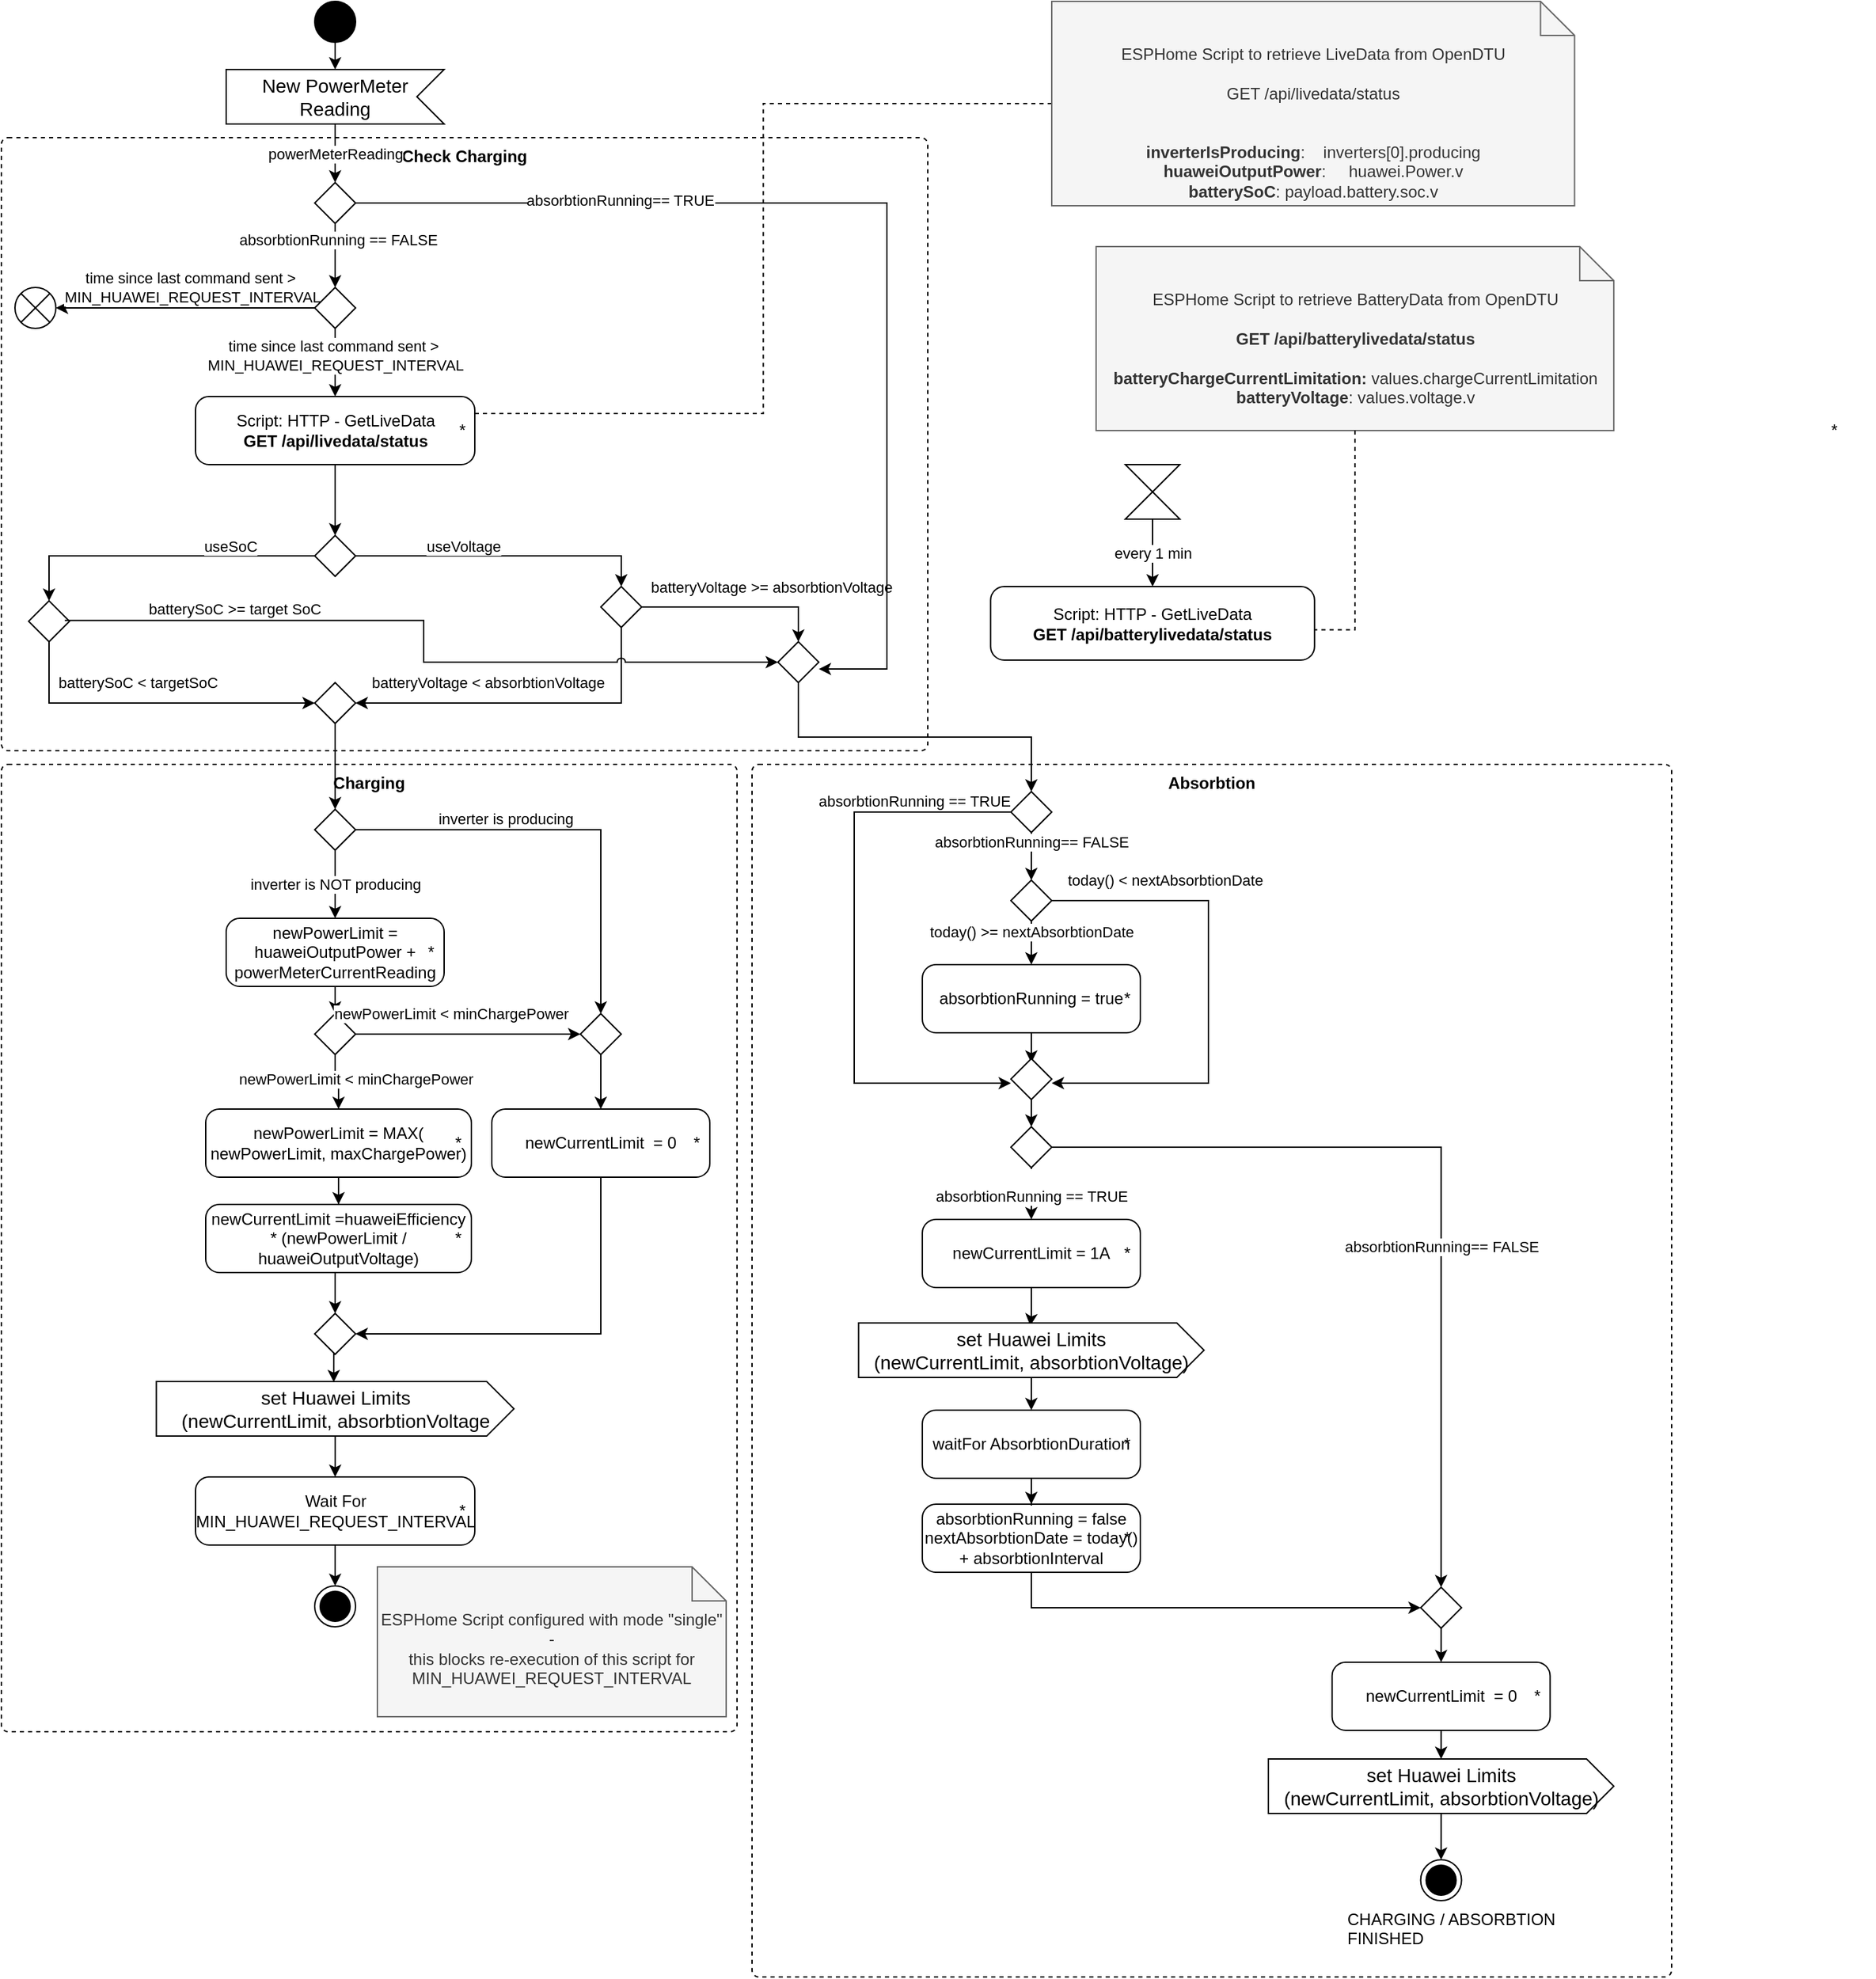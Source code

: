 <mxfile version="21.2.3" type="github">
  <diagram name="Seite-1" id="RnQn5qa8K4LxPab7MKX_">
    <mxGraphModel dx="991" dy="717" grid="1" gridSize="10" guides="1" tooltips="1" connect="1" arrows="1" fold="1" page="1" pageScale="1" pageWidth="827" pageHeight="1169" math="0" shadow="0">
      <root>
        <mxCell id="0" />
        <mxCell id="1" parent="0" />
        <mxCell id="RYd9b7n3B8SkECeL92zZ-108" value="Charging" style="html=1;align=center;verticalAlign=top;rounded=1;absoluteArcSize=1;arcSize=10;dashed=1;whiteSpace=wrap;fontStyle=1" vertex="1" parent="1">
          <mxGeometry x="10" y="580" width="540" height="710" as="geometry" />
        </mxCell>
        <mxCell id="-vslxbHUs3JhE1hCQwjN-31" value="Absorbtion" style="html=1;align=center;verticalAlign=top;rounded=1;absoluteArcSize=1;arcSize=10;dashed=1;whiteSpace=wrap;fontStyle=1" parent="1" vertex="1">
          <mxGeometry x="561.01" y="580" width="674.99" height="890" as="geometry" />
        </mxCell>
        <mxCell id="-vslxbHUs3JhE1hCQwjN-29" value="Check Charging" style="html=1;align=center;verticalAlign=top;rounded=1;absoluteArcSize=1;arcSize=10;dashed=1;whiteSpace=wrap;fontStyle=1" parent="1" vertex="1">
          <mxGeometry x="10" y="120" width="680" height="450" as="geometry" />
        </mxCell>
        <mxCell id="RYd9b7n3B8SkECeL92zZ-37" value="" style="edgeStyle=orthogonalEdgeStyle;rounded=0;orthogonalLoop=1;jettySize=auto;html=1;exitX=0.5;exitY=1;exitDx=0;exitDy=0;" edge="1" parent="1" source="RYd9b7n3B8SkECeL92zZ-31" target="RYd9b7n3B8SkECeL92zZ-34">
          <mxGeometry relative="1" as="geometry" />
        </mxCell>
        <mxCell id="RYd9b7n3B8SkECeL92zZ-39" style="edgeStyle=orthogonalEdgeStyle;rounded=0;orthogonalLoop=1;jettySize=auto;html=1;" edge="1" parent="1" source="-vslxbHUs3JhE1hCQwjN-1" target="RYd9b7n3B8SkECeL92zZ-31">
          <mxGeometry relative="1" as="geometry" />
        </mxCell>
        <mxCell id="-vslxbHUs3JhE1hCQwjN-1" value="&lt;div&gt;set Huawei Limits&lt;/div&gt;&lt;div&gt;(newCurrentLimit, absorbtionVoltage&lt;br&gt;&lt;/div&gt;" style="html=1;shape=mxgraph.infographic.ribbonSimple;notch1=0;notch2=20;align=center;verticalAlign=middle;fontSize=14;fontStyle=0;fillColor=#FFFFFF;whiteSpace=wrap;" parent="1" vertex="1">
          <mxGeometry x="123.75" y="1033" width="262.5" height="40" as="geometry" />
        </mxCell>
        <mxCell id="-vslxbHUs3JhE1hCQwjN-2" value="New PowerMeter Reading" style="html=1;shape=mxgraph.infographic.ribbonSimple;notch1=20;notch2=0;align=center;verticalAlign=middle;fontSize=14;fontStyle=0;flipH=1;fillColor=#FFFFFF;whiteSpace=wrap;" parent="1" vertex="1">
          <mxGeometry x="175" y="70" width="160" height="40" as="geometry" />
        </mxCell>
        <mxCell id="-vslxbHUs3JhE1hCQwjN-4" style="edgeStyle=orthogonalEdgeStyle;rounded=0;orthogonalLoop=1;jettySize=auto;html=1;exitX=0.5;exitY=1;exitDx=0;exitDy=0;entryX=0;entryY=0;entryDx=80;entryDy=0;entryPerimeter=0;" parent="1" source="-vslxbHUs3JhE1hCQwjN-3" target="-vslxbHUs3JhE1hCQwjN-2" edge="1">
          <mxGeometry relative="1" as="geometry" />
        </mxCell>
        <mxCell id="-vslxbHUs3JhE1hCQwjN-3" value="" style="ellipse;fillColor=strokeColor;html=1;" parent="1" vertex="1">
          <mxGeometry x="240" y="20" width="30" height="30" as="geometry" />
        </mxCell>
        <mxCell id="-vslxbHUs3JhE1hCQwjN-14" value="useSoC" style="edgeStyle=orthogonalEdgeStyle;rounded=0;orthogonalLoop=1;jettySize=auto;html=1;exitX=0;exitY=0.5;exitDx=0;exitDy=0;entryX=0.5;entryY=0;entryDx=0;entryDy=0;" parent="1" source="-vslxbHUs3JhE1hCQwjN-5" target="-vslxbHUs3JhE1hCQwjN-21" edge="1">
          <mxGeometry x="-0.458" y="-7" relative="1" as="geometry">
            <mxPoint x="330" y="452" as="targetPoint" />
            <mxPoint as="offset" />
          </mxGeometry>
        </mxCell>
        <mxCell id="-vslxbHUs3JhE1hCQwjN-5" value="" style="rhombus;" parent="1" vertex="1">
          <mxGeometry x="240" y="412" width="30" height="30" as="geometry" />
        </mxCell>
        <mxCell id="RYd9b7n3B8SkECeL92zZ-20" style="edgeStyle=orthogonalEdgeStyle;rounded=0;orthogonalLoop=1;jettySize=auto;html=1;exitX=0.5;exitY=1;exitDx=0;exitDy=0;entryX=0.5;entryY=0;entryDx=0;entryDy=0;" edge="1" parent="1" source="-vslxbHUs3JhE1hCQwjN-9" target="RYd9b7n3B8SkECeL92zZ-16">
          <mxGeometry relative="1" as="geometry" />
        </mxCell>
        <mxCell id="-vslxbHUs3JhE1hCQwjN-9" value="newPowerLimit = huaweiOutputPower + powerMeterCurrentReading" style="html=1;dashed=0;rounded=1;absoluteArcSize=1;arcSize=20;verticalAlign=middle;align=center;whiteSpace=wrap;" parent="1" vertex="1">
          <mxGeometry x="175" y="693" width="160" height="50" as="geometry" />
        </mxCell>
        <mxCell id="-vslxbHUs3JhE1hCQwjN-10" value="*" style="text;resizeWidth=0;resizeHeight=0;points=[];part=1;verticalAlign=middle;align=center;html=1;" parent="-vslxbHUs3JhE1hCQwjN-9" vertex="1">
          <mxGeometry x="1" y="0.5" width="20" height="20" relative="1" as="geometry">
            <mxPoint x="-20" y="-10" as="offset" />
          </mxGeometry>
        </mxCell>
        <mxCell id="-vslxbHUs3JhE1hCQwjN-15" value="batteryVoltage &amp;lt; absorbtionVoltage" style="edgeStyle=orthogonalEdgeStyle;rounded=0;orthogonalLoop=1;jettySize=auto;html=1;exitX=0.5;exitY=1;exitDx=0;exitDy=0;entryX=1;entryY=0.5;entryDx=0;entryDy=0;" parent="1" source="-vslxbHUs3JhE1hCQwjN-13" target="-vslxbHUs3JhE1hCQwjN-24" edge="1">
          <mxGeometry x="0.225" y="-15" relative="1" as="geometry">
            <mxPoint x="160" y="670" as="targetPoint" />
            <mxPoint as="offset" />
          </mxGeometry>
        </mxCell>
        <mxCell id="-vslxbHUs3JhE1hCQwjN-19" style="edgeStyle=orthogonalEdgeStyle;rounded=0;orthogonalLoop=1;jettySize=auto;html=1;exitX=1;exitY=0.5;exitDx=0;exitDy=0;entryX=0.5;entryY=0;entryDx=0;entryDy=0;" parent="1" source="-vslxbHUs3JhE1hCQwjN-13" target="RYd9b7n3B8SkECeL92zZ-50" edge="1">
          <mxGeometry relative="1" as="geometry">
            <mxPoint x="10" y="592" as="targetPoint" />
          </mxGeometry>
        </mxCell>
        <mxCell id="-vslxbHUs3JhE1hCQwjN-20" value="batteryVoltage &amp;gt;= absorbtionVoltage" style="edgeLabel;html=1;align=center;verticalAlign=middle;resizable=0;points=[];" parent="-vslxbHUs3JhE1hCQwjN-19" vertex="1" connectable="0">
          <mxGeometry x="-0.316" y="-2" relative="1" as="geometry">
            <mxPoint x="47" y="-17" as="offset" />
          </mxGeometry>
        </mxCell>
        <mxCell id="-vslxbHUs3JhE1hCQwjN-13" value="" style="rhombus;" parent="1" vertex="1">
          <mxGeometry x="450" y="449.5" width="30" height="30" as="geometry" />
        </mxCell>
        <mxCell id="-vslxbHUs3JhE1hCQwjN-18" value="useVoltage" style="edgeStyle=orthogonalEdgeStyle;rounded=0;orthogonalLoop=1;jettySize=auto;html=1;exitX=1;exitY=0.5;exitDx=0;exitDy=0;entryX=0.5;entryY=0;entryDx=0;entryDy=0;" parent="1" source="-vslxbHUs3JhE1hCQwjN-5" target="-vslxbHUs3JhE1hCQwjN-13" edge="1">
          <mxGeometry x="-0.273" y="7" relative="1" as="geometry">
            <mxPoint x="40" y="472" as="targetPoint" />
            <mxPoint x="165" y="437" as="sourcePoint" />
            <mxPoint as="offset" />
          </mxGeometry>
        </mxCell>
        <mxCell id="-vslxbHUs3JhE1hCQwjN-21" value="" style="rhombus;" parent="1" vertex="1">
          <mxGeometry x="30" y="460" width="30" height="30" as="geometry" />
        </mxCell>
        <mxCell id="-vslxbHUs3JhE1hCQwjN-22" value="batterySoC &amp;lt; targetSoC" style="edgeStyle=orthogonalEdgeStyle;rounded=0;orthogonalLoop=1;jettySize=auto;html=1;exitX=0.5;exitY=1;exitDx=0;exitDy=0;entryX=0;entryY=0.5;entryDx=0;entryDy=0;" parent="1" source="-vslxbHUs3JhE1hCQwjN-21" target="-vslxbHUs3JhE1hCQwjN-24" edge="1">
          <mxGeometry x="-0.084" y="15" relative="1" as="geometry">
            <mxPoint x="254.66" y="787" as="targetPoint" />
            <mxPoint x="254.66" y="677" as="sourcePoint" />
            <mxPoint as="offset" />
          </mxGeometry>
        </mxCell>
        <mxCell id="RYd9b7n3B8SkECeL92zZ-8" style="edgeStyle=orthogonalEdgeStyle;rounded=0;orthogonalLoop=1;jettySize=auto;html=1;exitX=0.5;exitY=1;exitDx=0;exitDy=0;" edge="1" parent="1" source="-vslxbHUs3JhE1hCQwjN-24" target="RYd9b7n3B8SkECeL92zZ-2">
          <mxGeometry relative="1" as="geometry" />
        </mxCell>
        <mxCell id="-vslxbHUs3JhE1hCQwjN-24" value="" style="rhombus;" parent="1" vertex="1">
          <mxGeometry x="240" y="520" width="30" height="30" as="geometry" />
        </mxCell>
        <mxCell id="-vslxbHUs3JhE1hCQwjN-26" style="edgeStyle=orthogonalEdgeStyle;rounded=0;orthogonalLoop=1;jettySize=auto;html=1;exitX=0.886;exitY=0.481;exitDx=0;exitDy=0;exitPerimeter=0;entryX=0;entryY=0.5;entryDx=0;entryDy=0;jumpStyle=arc;" parent="1" source="-vslxbHUs3JhE1hCQwjN-21" target="RYd9b7n3B8SkECeL92zZ-50" edge="1">
          <mxGeometry relative="1" as="geometry">
            <mxPoint x="580" y="480" as="targetPoint" />
            <mxPoint x="150" y="567" as="sourcePoint" />
          </mxGeometry>
        </mxCell>
        <mxCell id="-vslxbHUs3JhE1hCQwjN-27" value="batterySoC &amp;gt;= target SoC" style="edgeLabel;html=1;align=center;verticalAlign=middle;resizable=0;points=[];" parent="-vslxbHUs3JhE1hCQwjN-26" vertex="1" connectable="0">
          <mxGeometry x="-0.316" y="-2" relative="1" as="geometry">
            <mxPoint x="-65" y="-11" as="offset" />
          </mxGeometry>
        </mxCell>
        <mxCell id="RYd9b7n3B8SkECeL92zZ-5" value="inverter is producing" style="edgeStyle=orthogonalEdgeStyle;rounded=0;orthogonalLoop=1;jettySize=auto;html=1;exitX=1;exitY=0.5;exitDx=0;exitDy=0;entryX=0.5;entryY=0;entryDx=0;entryDy=0;" edge="1" parent="1" source="RYd9b7n3B8SkECeL92zZ-2" target="RYd9b7n3B8SkECeL92zZ-112">
          <mxGeometry x="-0.302" y="8" relative="1" as="geometry">
            <mxPoint x="190" y="653" as="targetPoint" />
            <mxPoint as="offset" />
          </mxGeometry>
        </mxCell>
        <mxCell id="RYd9b7n3B8SkECeL92zZ-2" value="" style="rhombus;" vertex="1" parent="1">
          <mxGeometry x="240" y="613" width="30" height="30" as="geometry" />
        </mxCell>
        <mxCell id="RYd9b7n3B8SkECeL92zZ-9" value="inverter is NOT producing" style="edgeStyle=orthogonalEdgeStyle;rounded=0;orthogonalLoop=1;jettySize=auto;html=1;exitX=0.5;exitY=1;exitDx=0;exitDy=0;" edge="1" parent="1" source="RYd9b7n3B8SkECeL92zZ-2">
          <mxGeometry x="-0.009" relative="1" as="geometry">
            <mxPoint x="255" y="693" as="targetPoint" />
            <mxPoint x="250" y="638" as="sourcePoint" />
            <mxPoint as="offset" />
          </mxGeometry>
        </mxCell>
        <mxCell id="RYd9b7n3B8SkECeL92zZ-11" value="time since last command sent &amp;gt;&amp;nbsp; &lt;br&gt;MIN_HUAWEI_REQUEST_INTERVAL" style="edgeStyle=orthogonalEdgeStyle;rounded=0;orthogonalLoop=1;jettySize=auto;html=1;exitX=0.5;exitY=1;exitDx=0;exitDy=0;entryX=0.5;entryY=0;entryDx=0;entryDy=0;" edge="1" parent="1" source="RYd9b7n3B8SkECeL92zZ-10" target="RYd9b7n3B8SkECeL92zZ-40">
          <mxGeometry x="-0.2" relative="1" as="geometry">
            <mxPoint x="720" y="500" as="targetPoint" />
            <mxPoint x="780" y="460" as="sourcePoint" />
            <mxPoint as="offset" />
          </mxGeometry>
        </mxCell>
        <mxCell id="RYd9b7n3B8SkECeL92zZ-12" value="time since last command sent &amp;gt;&amp;nbsp; &lt;br&gt;MIN_HUAWEI_REQUEST_INTERVAL" style="edgeStyle=orthogonalEdgeStyle;rounded=0;orthogonalLoop=1;jettySize=auto;html=1;entryX=1;entryY=0.5;entryDx=0;entryDy=0;exitX=0;exitY=0.5;exitDx=0;exitDy=0;" edge="1" parent="1" source="RYd9b7n3B8SkECeL92zZ-10" target="RYd9b7n3B8SkECeL92zZ-14">
          <mxGeometry x="-0.05" y="-15" relative="1" as="geometry">
            <mxPoint x="90" y="240" as="targetPoint" />
            <mxPoint x="160" y="210" as="sourcePoint" />
            <mxPoint as="offset" />
          </mxGeometry>
        </mxCell>
        <mxCell id="RYd9b7n3B8SkECeL92zZ-13" value="powerMeterReading" style="edgeStyle=orthogonalEdgeStyle;rounded=0;orthogonalLoop=1;jettySize=auto;html=1;exitX=0;exitY=0;exitDx=80;exitDy=40;exitPerimeter=0;entryX=0.5;entryY=0;entryDx=0;entryDy=0;" edge="1" parent="1" source="-vslxbHUs3JhE1hCQwjN-2" target="RYd9b7n3B8SkECeL92zZ-72">
          <mxGeometry x="0.01" relative="1" as="geometry">
            <mxPoint x="255" y="200" as="sourcePoint" />
            <mxPoint x="255" y="334" as="targetPoint" />
            <mxPoint as="offset" />
          </mxGeometry>
        </mxCell>
        <mxCell id="RYd9b7n3B8SkECeL92zZ-10" value="" style="rhombus;" vertex="1" parent="1">
          <mxGeometry x="240" y="230" width="30" height="30" as="geometry" />
        </mxCell>
        <mxCell id="RYd9b7n3B8SkECeL92zZ-14" value="" style="shape=sumEllipse;perimeter=ellipsePerimeter;html=1;backgroundOutline=1;" vertex="1" parent="1">
          <mxGeometry x="20" y="230" width="30" height="30" as="geometry" />
        </mxCell>
        <mxCell id="RYd9b7n3B8SkECeL92zZ-16" value="" style="rhombus;" vertex="1" parent="1">
          <mxGeometry x="240" y="763" width="30" height="30" as="geometry" />
        </mxCell>
        <mxCell id="RYd9b7n3B8SkECeL92zZ-17" value="newPowerLimit &amp;lt; minChargePower" style="edgeStyle=orthogonalEdgeStyle;rounded=0;orthogonalLoop=1;jettySize=auto;html=1;exitX=1;exitY=0.5;exitDx=0;exitDy=0;entryX=0;entryY=0.5;entryDx=0;entryDy=0;" edge="1" parent="1" source="RYd9b7n3B8SkECeL92zZ-16" target="RYd9b7n3B8SkECeL92zZ-112">
          <mxGeometry x="-0.158" y="15" relative="1" as="geometry">
            <mxPoint x="530" y="873" as="targetPoint" />
            <mxPoint x="760" y="803" as="sourcePoint" />
            <mxPoint as="offset" />
          </mxGeometry>
        </mxCell>
        <mxCell id="RYd9b7n3B8SkECeL92zZ-29" style="edgeStyle=orthogonalEdgeStyle;rounded=0;orthogonalLoop=1;jettySize=auto;html=1;exitX=0.5;exitY=1;exitDx=0;exitDy=0;entryX=1;entryY=0.5;entryDx=0;entryDy=0;" edge="1" parent="1" source="RYd9b7n3B8SkECeL92zZ-18" target="RYd9b7n3B8SkECeL92zZ-27">
          <mxGeometry relative="1" as="geometry" />
        </mxCell>
        <mxCell id="RYd9b7n3B8SkECeL92zZ-18" value="newCurrentLimit&amp;nbsp; = 0" style="html=1;dashed=0;rounded=1;absoluteArcSize=1;arcSize=20;verticalAlign=middle;align=center;whiteSpace=wrap;" vertex="1" parent="1">
          <mxGeometry x="370" y="833" width="160" height="50" as="geometry" />
        </mxCell>
        <mxCell id="RYd9b7n3B8SkECeL92zZ-19" value="*" style="text;resizeWidth=0;resizeHeight=0;points=[];part=1;verticalAlign=middle;align=center;html=1;" vertex="1" parent="RYd9b7n3B8SkECeL92zZ-18">
          <mxGeometry x="1" y="0.5" width="20" height="20" relative="1" as="geometry">
            <mxPoint x="-20" y="-10" as="offset" />
          </mxGeometry>
        </mxCell>
        <mxCell id="RYd9b7n3B8SkECeL92zZ-59" style="edgeStyle=orthogonalEdgeStyle;rounded=0;orthogonalLoop=1;jettySize=auto;html=1;entryX=0.5;entryY=0;entryDx=0;entryDy=0;" edge="1" parent="1" source="RYd9b7n3B8SkECeL92zZ-21" target="RYd9b7n3B8SkECeL92zZ-25">
          <mxGeometry relative="1" as="geometry" />
        </mxCell>
        <mxCell id="RYd9b7n3B8SkECeL92zZ-21" value="newPowerLimit = MAX( newPowerLimit, maxChargePower)" style="html=1;dashed=0;rounded=1;absoluteArcSize=1;arcSize=20;verticalAlign=middle;align=center;whiteSpace=wrap;" vertex="1" parent="1">
          <mxGeometry x="160" y="833" width="195" height="50" as="geometry" />
        </mxCell>
        <mxCell id="RYd9b7n3B8SkECeL92zZ-22" value="*" style="text;resizeWidth=0;resizeHeight=0;points=[];part=1;verticalAlign=middle;align=center;html=1;" vertex="1" parent="RYd9b7n3B8SkECeL92zZ-21">
          <mxGeometry x="1" y="0.5" width="20" height="20" relative="1" as="geometry">
            <mxPoint x="-20" y="-10" as="offset" />
          </mxGeometry>
        </mxCell>
        <mxCell id="RYd9b7n3B8SkECeL92zZ-24" value="newPowerLimit &amp;lt; minChargePower" style="edgeStyle=orthogonalEdgeStyle;rounded=0;orthogonalLoop=1;jettySize=auto;html=1;exitX=0.5;exitY=1;exitDx=0;exitDy=0;" edge="1" parent="1" source="RYd9b7n3B8SkECeL92zZ-16" target="RYd9b7n3B8SkECeL92zZ-21">
          <mxGeometry x="-0.158" y="15" relative="1" as="geometry">
            <mxPoint x="530" y="823" as="targetPoint" />
            <mxPoint x="280" y="788" as="sourcePoint" />
            <mxPoint as="offset" />
          </mxGeometry>
        </mxCell>
        <mxCell id="RYd9b7n3B8SkECeL92zZ-28" style="edgeStyle=orthogonalEdgeStyle;rounded=0;orthogonalLoop=1;jettySize=auto;html=1;exitX=0.5;exitY=1;exitDx=0;exitDy=0;entryX=0.5;entryY=0;entryDx=0;entryDy=0;" edge="1" parent="1" source="RYd9b7n3B8SkECeL92zZ-25" target="RYd9b7n3B8SkECeL92zZ-27">
          <mxGeometry relative="1" as="geometry" />
        </mxCell>
        <mxCell id="RYd9b7n3B8SkECeL92zZ-25" value="newCurrentLimit =huaweiEfficiency * (newPowerLimit / huaweiOutputVoltage)" style="html=1;dashed=0;rounded=1;absoluteArcSize=1;arcSize=20;verticalAlign=middle;align=center;whiteSpace=wrap;" vertex="1" parent="1">
          <mxGeometry x="160" y="903" width="195" height="50" as="geometry" />
        </mxCell>
        <mxCell id="RYd9b7n3B8SkECeL92zZ-26" value="*" style="text;resizeWidth=0;resizeHeight=0;points=[];part=1;verticalAlign=middle;align=center;html=1;" vertex="1" parent="RYd9b7n3B8SkECeL92zZ-25">
          <mxGeometry x="1" y="0.5" width="20" height="20" relative="1" as="geometry">
            <mxPoint x="-20" y="-10" as="offset" />
          </mxGeometry>
        </mxCell>
        <mxCell id="RYd9b7n3B8SkECeL92zZ-30" style="edgeStyle=orthogonalEdgeStyle;rounded=0;orthogonalLoop=1;jettySize=auto;html=1;exitX=0.5;exitY=1;exitDx=0;exitDy=0;entryX=0.496;entryY=0.011;entryDx=0;entryDy=0;entryPerimeter=0;" edge="1" parent="1" source="RYd9b7n3B8SkECeL92zZ-27" target="-vslxbHUs3JhE1hCQwjN-1">
          <mxGeometry relative="1" as="geometry" />
        </mxCell>
        <mxCell id="RYd9b7n3B8SkECeL92zZ-27" value="" style="rhombus;" vertex="1" parent="1">
          <mxGeometry x="240" y="983" width="30" height="30" as="geometry" />
        </mxCell>
        <mxCell id="RYd9b7n3B8SkECeL92zZ-31" value="Wait For MIN_HUAWEI_REQUEST_INTERVAL " style="html=1;dashed=0;rounded=1;absoluteArcSize=1;arcSize=20;verticalAlign=middle;align=center;whiteSpace=wrap;" vertex="1" parent="1">
          <mxGeometry x="152.5" y="1103" width="205" height="50" as="geometry" />
        </mxCell>
        <mxCell id="RYd9b7n3B8SkECeL92zZ-32" value="*" style="text;resizeWidth=0;resizeHeight=0;points=[];part=1;verticalAlign=middle;align=center;html=1;" vertex="1" parent="RYd9b7n3B8SkECeL92zZ-31">
          <mxGeometry x="1" y="0.5" width="20" height="20" relative="1" as="geometry">
            <mxPoint x="-20" y="-10" as="offset" />
          </mxGeometry>
        </mxCell>
        <mxCell id="RYd9b7n3B8SkECeL92zZ-34" value="" style="ellipse;html=1;shape=endState;fillColor=strokeColor;" vertex="1" parent="1">
          <mxGeometry x="240" y="1183" width="30" height="30" as="geometry" />
        </mxCell>
        <mxCell id="RYd9b7n3B8SkECeL92zZ-35" value="ESPHome Script configured with mode &quot;single&quot; - &lt;br&gt;this blocks re-execution of this script for MIN_HUAWEI_REQUEST_INTERVAL" style="shape=note2;boundedLbl=1;whiteSpace=wrap;html=1;size=25;verticalAlign=top;align=center;fillColor=#f5f5f5;fontColor=#333333;strokeColor=#666666;" vertex="1" parent="1">
          <mxGeometry x="286" y="1169" width="256" height="110" as="geometry" />
        </mxCell>
        <mxCell id="RYd9b7n3B8SkECeL92zZ-43" style="edgeStyle=orthogonalEdgeStyle;rounded=0;orthogonalLoop=1;jettySize=auto;html=1;exitX=0.5;exitY=1;exitDx=0;exitDy=0;entryX=0.5;entryY=0;entryDx=0;entryDy=0;" edge="1" parent="1" source="RYd9b7n3B8SkECeL92zZ-40" target="-vslxbHUs3JhE1hCQwjN-5">
          <mxGeometry relative="1" as="geometry" />
        </mxCell>
        <mxCell id="RYd9b7n3B8SkECeL92zZ-40" value="Script: HTTP - GetLiveData&lt;br&gt;&lt;b&gt;GET /api/livedata/status&lt;/b&gt;" style="html=1;dashed=0;rounded=1;absoluteArcSize=1;arcSize=20;verticalAlign=middle;align=center;whiteSpace=wrap;" vertex="1" parent="1">
          <mxGeometry x="152.5" y="310" width="205" height="50" as="geometry" />
        </mxCell>
        <mxCell id="RYd9b7n3B8SkECeL92zZ-41" value="*" style="text;resizeWidth=0;resizeHeight=0;points=[];part=1;verticalAlign=middle;align=center;html=1;" vertex="1" parent="RYd9b7n3B8SkECeL92zZ-40">
          <mxGeometry x="1" y="0.5" width="20" height="20" relative="1" as="geometry">
            <mxPoint x="-20" y="-10" as="offset" />
          </mxGeometry>
        </mxCell>
        <mxCell id="RYd9b7n3B8SkECeL92zZ-44" style="edgeStyle=orthogonalEdgeStyle;rounded=0;orthogonalLoop=1;jettySize=auto;html=1;dashed=1;endArrow=none;endFill=0;entryX=1;entryY=0.25;entryDx=0;entryDy=0;" edge="1" parent="1" source="RYd9b7n3B8SkECeL92zZ-42" target="RYd9b7n3B8SkECeL92zZ-40">
          <mxGeometry relative="1" as="geometry">
            <mxPoint x="430" y="320" as="targetPoint" />
          </mxGeometry>
        </mxCell>
        <mxCell id="RYd9b7n3B8SkECeL92zZ-45" value="&lt;div&gt;Script: HTTP - GetLiveData&lt;/div&gt;&lt;div&gt;&lt;b&gt;&lt;span class=&quot;red-ui-debug-msg-payload&quot;&gt;GET /api/batterylivedata/status&lt;/span&gt;&lt;/b&gt;&lt;/div&gt;" style="html=1;dashed=0;rounded=1;absoluteArcSize=1;arcSize=20;verticalAlign=middle;align=center;whiteSpace=wrap;container=0;" vertex="1" parent="1">
          <mxGeometry x="736.13" y="449.5" width="237.75" height="54" as="geometry" />
        </mxCell>
        <mxCell id="RYd9b7n3B8SkECeL92zZ-47" value="&lt;div&gt;&lt;div&gt;ESPHome Script to retrieve BatteryData from OpenDTU&lt;/div&gt;&lt;div&gt;&lt;br&gt;&lt;/div&gt;&lt;b&gt;GET /api/batterylivedata/status&lt;br&gt;&lt;/b&gt;&lt;/div&gt;&lt;div&gt;&lt;b&gt;&lt;br&gt;&lt;/b&gt;&lt;/div&gt;&lt;div&gt;&lt;b&gt;batteryChargeCurrentLimitation:&lt;/b&gt; values.chargeCurrentLimitation&lt;/div&gt;&lt;div&gt;&lt;b&gt;batteryVoltage&lt;/b&gt;: values.voltage.v&lt;br&gt;&lt;/div&gt;&lt;div&gt;&lt;br&gt;&lt;/div&gt;&lt;div&gt;&lt;br&gt;&lt;/div&gt;" style="shape=note2;boundedLbl=1;whiteSpace=wrap;html=1;size=25;verticalAlign=top;align=center;fillColor=#f5f5f5;fontColor=#333333;strokeColor=#666666;" vertex="1" parent="1">
          <mxGeometry x="813.57" y="200" width="380" height="135" as="geometry" />
        </mxCell>
        <mxCell id="RYd9b7n3B8SkECeL92zZ-55" style="edgeStyle=orthogonalEdgeStyle;rounded=0;orthogonalLoop=1;jettySize=auto;html=1;exitX=0.5;exitY=1;exitDx=0;exitDy=0;entryX=0.5;entryY=0;entryDx=0;entryDy=0;" edge="1" parent="1" source="RYd9b7n3B8SkECeL92zZ-50" target="RYd9b7n3B8SkECeL92zZ-77">
          <mxGeometry relative="1" as="geometry">
            <mxPoint x="670" y="560" as="targetPoint" />
          </mxGeometry>
        </mxCell>
        <mxCell id="RYd9b7n3B8SkECeL92zZ-50" value="" style="rhombus;" vertex="1" parent="1">
          <mxGeometry x="580" y="490" width="30" height="30" as="geometry" />
        </mxCell>
        <mxCell id="RYd9b7n3B8SkECeL92zZ-54" value="today() &amp;gt;= nextAbsorbtionDate " style="edgeStyle=orthogonalEdgeStyle;rounded=0;orthogonalLoop=1;jettySize=auto;html=1;entryX=0.5;entryY=0;entryDx=0;entryDy=0;exitX=0.5;exitY=1;exitDx=0;exitDy=0;" edge="1" parent="1" source="RYd9b7n3B8SkECeL92zZ-51" target="RYd9b7n3B8SkECeL92zZ-69">
          <mxGeometry x="-0.524" relative="1" as="geometry">
            <mxPoint as="offset" />
          </mxGeometry>
        </mxCell>
        <mxCell id="RYd9b7n3B8SkECeL92zZ-51" value="" style="rhombus;" vertex="1" parent="1">
          <mxGeometry x="751" y="665" width="30" height="30" as="geometry" />
        </mxCell>
        <mxCell id="RYd9b7n3B8SkECeL92zZ-98" style="edgeStyle=orthogonalEdgeStyle;rounded=0;orthogonalLoop=1;jettySize=auto;html=1;entryX=0.497;entryY=0.054;entryDx=0;entryDy=0;entryPerimeter=0;" edge="1" parent="1" source="RYd9b7n3B8SkECeL92zZ-52" target="RYd9b7n3B8SkECeL92zZ-91">
          <mxGeometry relative="1" as="geometry" />
        </mxCell>
        <mxCell id="RYd9b7n3B8SkECeL92zZ-52" value="newCurrentLimit = 1A" style="html=1;dashed=0;rounded=1;absoluteArcSize=1;arcSize=20;verticalAlign=middle;align=center;whiteSpace=wrap;" vertex="1" parent="1">
          <mxGeometry x="686" y="914" width="160" height="50" as="geometry" />
        </mxCell>
        <mxCell id="RYd9b7n3B8SkECeL92zZ-53" value="*" style="text;resizeWidth=0;resizeHeight=0;points=[];part=1;verticalAlign=middle;align=center;html=1;" vertex="1" parent="RYd9b7n3B8SkECeL92zZ-52">
          <mxGeometry x="1" y="0.5" width="20" height="20" relative="1" as="geometry">
            <mxPoint x="-20" y="-10" as="offset" />
          </mxGeometry>
        </mxCell>
        <mxCell id="RYd9b7n3B8SkECeL92zZ-67" style="edgeStyle=orthogonalEdgeStyle;rounded=0;orthogonalLoop=1;jettySize=auto;html=1;entryX=0.5;entryY=0;entryDx=0;entryDy=0;" edge="1" parent="1" source="RYd9b7n3B8SkECeL92zZ-60" target="RYd9b7n3B8SkECeL92zZ-64">
          <mxGeometry relative="1" as="geometry" />
        </mxCell>
        <mxCell id="RYd9b7n3B8SkECeL92zZ-60" value="&lt;div&gt;set Huawei Limits&lt;/div&gt;&lt;div&gt;(newCurrentLimit, absorbtionVoltage)&lt;/div&gt;" style="html=1;shape=mxgraph.infographic.ribbonSimple;notch1=0;notch2=20;align=center;verticalAlign=middle;fontSize=14;fontStyle=0;fillColor=#FFFFFF;whiteSpace=wrap;" vertex="1" parent="1">
          <mxGeometry x="940.0" y="1310" width="253.57" height="40" as="geometry" />
        </mxCell>
        <mxCell id="RYd9b7n3B8SkECeL92zZ-66" style="edgeStyle=orthogonalEdgeStyle;rounded=0;orthogonalLoop=1;jettySize=auto;html=1;exitX=0.5;exitY=1;exitDx=0;exitDy=0;" edge="1" parent="1" source="RYd9b7n3B8SkECeL92zZ-61" target="RYd9b7n3B8SkECeL92zZ-60">
          <mxGeometry relative="1" as="geometry" />
        </mxCell>
        <mxCell id="RYd9b7n3B8SkECeL92zZ-61" value="newCurrentLimit&amp;nbsp; = 0" style="html=1;dashed=0;rounded=1;absoluteArcSize=1;arcSize=20;verticalAlign=middle;align=center;whiteSpace=wrap;" vertex="1" parent="1">
          <mxGeometry x="986.78" y="1239" width="160" height="50" as="geometry" />
        </mxCell>
        <mxCell id="RYd9b7n3B8SkECeL92zZ-62" value="*" style="text;resizeWidth=0;resizeHeight=0;points=[];part=1;verticalAlign=middle;align=center;html=1;" vertex="1" parent="RYd9b7n3B8SkECeL92zZ-61">
          <mxGeometry x="1" y="0.5" width="20" height="20" relative="1" as="geometry">
            <mxPoint x="-20" y="-10" as="offset" />
          </mxGeometry>
        </mxCell>
        <mxCell id="RYd9b7n3B8SkECeL92zZ-63" value="today() &amp;lt; nextAbsorbtionDate" style="edgeStyle=orthogonalEdgeStyle;rounded=0;orthogonalLoop=1;jettySize=auto;html=1;exitX=1;exitY=0.5;exitDx=0;exitDy=0;entryX=1;entryY=0.5;entryDx=0;entryDy=0;" edge="1" parent="1" source="RYd9b7n3B8SkECeL92zZ-51">
          <mxGeometry x="-0.545" y="15" relative="1" as="geometry">
            <mxPoint x="761" y="720" as="sourcePoint" />
            <mxPoint x="781" y="814" as="targetPoint" />
            <mxPoint as="offset" />
            <Array as="points">
              <mxPoint x="896" y="680" />
              <mxPoint x="896" y="814" />
            </Array>
          </mxGeometry>
        </mxCell>
        <mxCell id="RYd9b7n3B8SkECeL92zZ-64" value="" style="ellipse;html=1;shape=endState;fillColor=strokeColor;" vertex="1" parent="1">
          <mxGeometry x="1051.78" y="1384" width="30" height="30" as="geometry" />
        </mxCell>
        <mxCell id="RYd9b7n3B8SkECeL92zZ-71" style="edgeStyle=orthogonalEdgeStyle;rounded=0;orthogonalLoop=1;jettySize=auto;html=1;entryX=0.5;entryY=0;entryDx=0;entryDy=0;" edge="1" parent="1" source="RYd9b7n3B8SkECeL92zZ-69">
          <mxGeometry relative="1" as="geometry">
            <mxPoint x="766" y="799" as="targetPoint" />
          </mxGeometry>
        </mxCell>
        <mxCell id="RYd9b7n3B8SkECeL92zZ-69" value="absorbtionRunning = true" style="html=1;dashed=0;rounded=1;absoluteArcSize=1;arcSize=20;verticalAlign=middle;align=center;whiteSpace=wrap;" vertex="1" parent="1">
          <mxGeometry x="686" y="727" width="160" height="50" as="geometry" />
        </mxCell>
        <mxCell id="RYd9b7n3B8SkECeL92zZ-70" value="*" style="text;resizeWidth=0;resizeHeight=0;points=[];part=1;verticalAlign=middle;align=center;html=1;" vertex="1" parent="RYd9b7n3B8SkECeL92zZ-69">
          <mxGeometry x="1" y="0.5" width="20" height="20" relative="1" as="geometry">
            <mxPoint x="-20" y="-10" as="offset" />
          </mxGeometry>
        </mxCell>
        <mxCell id="RYd9b7n3B8SkECeL92zZ-73" style="edgeStyle=orthogonalEdgeStyle;rounded=0;orthogonalLoop=1;jettySize=auto;html=1;entryX=1;entryY=0.667;entryDx=0;entryDy=0;entryPerimeter=0;" edge="1" parent="1" source="RYd9b7n3B8SkECeL92zZ-72" target="RYd9b7n3B8SkECeL92zZ-50">
          <mxGeometry relative="1" as="geometry">
            <Array as="points">
              <mxPoint x="660" y="168" />
              <mxPoint x="660" y="510" />
            </Array>
          </mxGeometry>
        </mxCell>
        <mxCell id="RYd9b7n3B8SkECeL92zZ-74" value="absorbtionRunning== TRUE" style="edgeLabel;html=1;align=center;verticalAlign=middle;resizable=0;points=[];" vertex="1" connectable="0" parent="RYd9b7n3B8SkECeL92zZ-73">
          <mxGeometry x="-0.504" y="2" relative="1" as="geometry">
            <mxPoint as="offset" />
          </mxGeometry>
        </mxCell>
        <mxCell id="RYd9b7n3B8SkECeL92zZ-72" value="" style="rhombus;" vertex="1" parent="1">
          <mxGeometry x="240" y="153" width="30" height="30" as="geometry" />
        </mxCell>
        <mxCell id="RYd9b7n3B8SkECeL92zZ-75" style="edgeStyle=orthogonalEdgeStyle;rounded=0;orthogonalLoop=1;jettySize=auto;html=1;entryX=0.5;entryY=0;entryDx=0;entryDy=0;" edge="1" parent="1" source="RYd9b7n3B8SkECeL92zZ-72" target="RYd9b7n3B8SkECeL92zZ-10">
          <mxGeometry relative="1" as="geometry">
            <mxPoint x="280" y="165" as="sourcePoint" />
            <mxPoint x="620" y="520" as="targetPoint" />
          </mxGeometry>
        </mxCell>
        <mxCell id="RYd9b7n3B8SkECeL92zZ-76" value="absorbtionRunning == FALSE" style="edgeLabel;html=1;align=center;verticalAlign=middle;resizable=0;points=[];" vertex="1" connectable="0" parent="RYd9b7n3B8SkECeL92zZ-75">
          <mxGeometry x="-0.504" y="2" relative="1" as="geometry">
            <mxPoint as="offset" />
          </mxGeometry>
        </mxCell>
        <mxCell id="RYd9b7n3B8SkECeL92zZ-78" value="&lt;br&gt;absorbtionRunning == TRUE&lt;br&gt;" style="edgeStyle=orthogonalEdgeStyle;rounded=0;orthogonalLoop=1;jettySize=auto;html=1;exitX=0;exitY=0.5;exitDx=0;exitDy=0;entryX=0;entryY=0.5;entryDx=0;entryDy=0;" edge="1" parent="1" source="RYd9b7n3B8SkECeL92zZ-77">
          <mxGeometry x="-0.67" y="-15" relative="1" as="geometry">
            <mxPoint x="751" y="814" as="targetPoint" />
            <Array as="points">
              <mxPoint x="636" y="615" />
              <mxPoint x="636" y="814" />
            </Array>
            <mxPoint as="offset" />
          </mxGeometry>
        </mxCell>
        <mxCell id="RYd9b7n3B8SkECeL92zZ-79" style="edgeStyle=orthogonalEdgeStyle;rounded=0;orthogonalLoop=1;jettySize=auto;html=1;exitX=0.5;exitY=1;exitDx=0;exitDy=0;" edge="1" parent="1" source="RYd9b7n3B8SkECeL92zZ-77" target="RYd9b7n3B8SkECeL92zZ-51">
          <mxGeometry relative="1" as="geometry">
            <mxPoint x="996" y="985" as="targetPoint" />
          </mxGeometry>
        </mxCell>
        <mxCell id="RYd9b7n3B8SkECeL92zZ-80" value="absorbtionRunning== FALSE" style="edgeLabel;html=1;align=center;verticalAlign=middle;resizable=0;points=[];" vertex="1" connectable="0" parent="RYd9b7n3B8SkECeL92zZ-79">
          <mxGeometry x="0.21" y="3" relative="1" as="geometry">
            <mxPoint x="-3" y="-10" as="offset" />
          </mxGeometry>
        </mxCell>
        <mxCell id="RYd9b7n3B8SkECeL92zZ-77" value="" style="rhombus;" vertex="1" parent="1">
          <mxGeometry x="751" y="600" width="30" height="30" as="geometry" />
        </mxCell>
        <mxCell id="RYd9b7n3B8SkECeL92zZ-87" style="edgeStyle=orthogonalEdgeStyle;rounded=0;orthogonalLoop=1;jettySize=auto;html=1;exitX=0.5;exitY=1;exitDx=0;exitDy=0;entryX=0.5;entryY=0;entryDx=0;entryDy=0;" edge="1" parent="1" source="RYd9b7n3B8SkECeL92zZ-81" target="RYd9b7n3B8SkECeL92zZ-86">
          <mxGeometry relative="1" as="geometry" />
        </mxCell>
        <mxCell id="RYd9b7n3B8SkECeL92zZ-81" value="" style="rhombus;" vertex="1" parent="1">
          <mxGeometry x="751" y="796" width="30" height="30" as="geometry" />
        </mxCell>
        <mxCell id="RYd9b7n3B8SkECeL92zZ-83" value="&lt;br&gt;absorbtionRunning == TRUE&lt;br&gt;" style="edgeStyle=orthogonalEdgeStyle;rounded=0;orthogonalLoop=1;jettySize=auto;html=1;exitX=0.5;exitY=1;exitDx=0;exitDy=0;" edge="1" parent="1" source="RYd9b7n3B8SkECeL92zZ-86" target="RYd9b7n3B8SkECeL92zZ-52">
          <mxGeometry x="-0.36" relative="1" as="geometry">
            <mxPoint x="596" y="849" as="targetPoint" />
            <mxPoint as="offset" />
          </mxGeometry>
        </mxCell>
        <mxCell id="RYd9b7n3B8SkECeL92zZ-84" style="edgeStyle=orthogonalEdgeStyle;rounded=0;orthogonalLoop=1;jettySize=auto;html=1;exitX=1;exitY=0.5;exitDx=0;exitDy=0;entryX=0.5;entryY=0;entryDx=0;entryDy=0;" edge="1" parent="1" source="RYd9b7n3B8SkECeL92zZ-86" target="RYd9b7n3B8SkECeL92zZ-101">
          <mxGeometry relative="1" as="geometry">
            <mxPoint x="1166" y="879" as="targetPoint" />
          </mxGeometry>
        </mxCell>
        <mxCell id="RYd9b7n3B8SkECeL92zZ-85" value="absorbtionRunning== FALSE" style="edgeLabel;html=1;align=center;verticalAlign=middle;resizable=0;points=[];" vertex="1" connectable="0" parent="RYd9b7n3B8SkECeL92zZ-84">
          <mxGeometry x="0.21" y="3" relative="1" as="geometry">
            <mxPoint x="-3" y="-10" as="offset" />
          </mxGeometry>
        </mxCell>
        <mxCell id="RYd9b7n3B8SkECeL92zZ-86" value="" style="rhombus;" vertex="1" parent="1">
          <mxGeometry x="751" y="846" width="30" height="30" as="geometry" />
        </mxCell>
        <mxCell id="RYd9b7n3B8SkECeL92zZ-96" style="edgeStyle=orthogonalEdgeStyle;rounded=0;orthogonalLoop=1;jettySize=auto;html=1;" edge="1" parent="1" source="RYd9b7n3B8SkECeL92zZ-91" target="RYd9b7n3B8SkECeL92zZ-94">
          <mxGeometry relative="1" as="geometry" />
        </mxCell>
        <mxCell id="RYd9b7n3B8SkECeL92zZ-91" value="&lt;div&gt;set Huawei Limits&lt;/div&gt;&lt;div&gt;(newCurrentLimit, absorbtionVoltage)&lt;/div&gt;" style="html=1;shape=mxgraph.infographic.ribbonSimple;notch1=0;notch2=20;align=center;verticalAlign=middle;fontSize=14;fontStyle=0;fillColor=#FFFFFF;whiteSpace=wrap;" vertex="1" parent="1">
          <mxGeometry x="639.22" y="990" width="253.57" height="40" as="geometry" />
        </mxCell>
        <mxCell id="RYd9b7n3B8SkECeL92zZ-103" style="edgeStyle=orthogonalEdgeStyle;rounded=0;orthogonalLoop=1;jettySize=auto;html=1;exitX=0.5;exitY=1;exitDx=0;exitDy=0;entryX=0;entryY=0.5;entryDx=0;entryDy=0;" edge="1" parent="1" source="RYd9b7n3B8SkECeL92zZ-92" target="RYd9b7n3B8SkECeL92zZ-101">
          <mxGeometry relative="1" as="geometry" />
        </mxCell>
        <mxCell id="RYd9b7n3B8SkECeL92zZ-92" value="&lt;div&gt;absorbtionRunning = false&lt;/div&gt;&lt;div&gt;nextAbsorbtionDate = today() + absorbtionInterval&lt;br&gt;&lt;/div&gt;" style="html=1;dashed=0;rounded=1;absoluteArcSize=1;arcSize=20;verticalAlign=middle;align=center;whiteSpace=wrap;" vertex="1" parent="1">
          <mxGeometry x="686" y="1123" width="160" height="50" as="geometry" />
        </mxCell>
        <mxCell id="RYd9b7n3B8SkECeL92zZ-93" value="*" style="text;resizeWidth=0;resizeHeight=0;points=[];part=1;verticalAlign=middle;align=center;html=1;" vertex="1" parent="RYd9b7n3B8SkECeL92zZ-92">
          <mxGeometry x="1" y="0.5" width="20" height="20" relative="1" as="geometry">
            <mxPoint x="-20" y="-10" as="offset" />
          </mxGeometry>
        </mxCell>
        <mxCell id="RYd9b7n3B8SkECeL92zZ-97" style="edgeStyle=orthogonalEdgeStyle;rounded=0;orthogonalLoop=1;jettySize=auto;html=1;" edge="1" parent="1" source="RYd9b7n3B8SkECeL92zZ-94" target="RYd9b7n3B8SkECeL92zZ-92">
          <mxGeometry relative="1" as="geometry" />
        </mxCell>
        <mxCell id="RYd9b7n3B8SkECeL92zZ-94" value="waitFor AbsorbtionDuration" style="html=1;dashed=0;rounded=1;absoluteArcSize=1;arcSize=20;verticalAlign=middle;align=center;whiteSpace=wrap;" vertex="1" parent="1">
          <mxGeometry x="686" y="1054" width="160" height="50" as="geometry" />
        </mxCell>
        <mxCell id="RYd9b7n3B8SkECeL92zZ-95" value="*" style="text;resizeWidth=0;resizeHeight=0;points=[];part=1;verticalAlign=middle;align=center;html=1;" vertex="1" parent="RYd9b7n3B8SkECeL92zZ-94">
          <mxGeometry x="1" y="0.5" width="20" height="20" relative="1" as="geometry">
            <mxPoint x="-20" y="-10" as="offset" />
          </mxGeometry>
        </mxCell>
        <mxCell id="RYd9b7n3B8SkECeL92zZ-102" style="edgeStyle=orthogonalEdgeStyle;rounded=0;orthogonalLoop=1;jettySize=auto;html=1;entryX=0.5;entryY=0;entryDx=0;entryDy=0;" edge="1" parent="1" source="RYd9b7n3B8SkECeL92zZ-101" target="RYd9b7n3B8SkECeL92zZ-61">
          <mxGeometry relative="1" as="geometry" />
        </mxCell>
        <mxCell id="RYd9b7n3B8SkECeL92zZ-101" value="" style="rhombus;" vertex="1" parent="1">
          <mxGeometry x="1051.78" y="1184" width="30" height="30" as="geometry" />
        </mxCell>
        <mxCell id="RYd9b7n3B8SkECeL92zZ-107" value="CHARGING / ABSORBTION FINISHED" style="text;whiteSpace=wrap;html=1;" vertex="1" parent="1">
          <mxGeometry x="996" y="1414" width="170" height="40" as="geometry" />
        </mxCell>
        <mxCell id="RYd9b7n3B8SkECeL92zZ-46" value="*" style="text;resizeWidth=0;resizeHeight=0;points=[];part=1;verticalAlign=middle;align=center;html=1;" vertex="1" parent="1">
          <mxGeometry x="1364.53" y="335" width="20" height="20" as="geometry">
            <mxPoint x="-20" y="-10" as="offset" />
          </mxGeometry>
        </mxCell>
        <mxCell id="RYd9b7n3B8SkECeL92zZ-42" value="&lt;div&gt;ESPHome Script to retrieve LiveData from OpenDTU &lt;/div&gt;&lt;br&gt;GET /api/livedata/status&lt;br&gt;&lt;div&gt;&lt;br&gt;&lt;/div&gt;&lt;div&gt;&lt;br&gt;&lt;/div&gt;&lt;b&gt;inverterIsProducing&lt;/b&gt;: &amp;nbsp;&amp;nbsp; inverters[0].producing &lt;br&gt;&lt;div&gt;&lt;b&gt;huaweiOutputPower&lt;/b&gt;:&amp;nbsp;&amp;nbsp;&amp;nbsp;&amp;nbsp; huawei.Power.v&lt;/div&gt;&lt;div&gt;&lt;b&gt;batterySoC&lt;/b&gt;: payload.battery.soc.v&lt;br&gt;&lt;/div&gt;" style="shape=note2;boundedLbl=1;whiteSpace=wrap;html=1;size=25;verticalAlign=top;align=center;fillColor=#f5f5f5;fontColor=#333333;strokeColor=#666666;" vertex="1" parent="1">
          <mxGeometry x="781" y="20" width="383.75" height="150" as="geometry" />
        </mxCell>
        <mxCell id="RYd9b7n3B8SkECeL92zZ-110" value="every 1 min" style="edgeStyle=orthogonalEdgeStyle;rounded=0;orthogonalLoop=1;jettySize=auto;html=1;entryX=0.5;entryY=0;entryDx=0;entryDy=0;" edge="1" parent="1" source="RYd9b7n3B8SkECeL92zZ-109" target="RYd9b7n3B8SkECeL92zZ-45">
          <mxGeometry relative="1" as="geometry" />
        </mxCell>
        <mxCell id="RYd9b7n3B8SkECeL92zZ-109" value="" style="shape=collate;html=1;" vertex="1" parent="1">
          <mxGeometry x="835" y="360" width="40" height="40" as="geometry" />
        </mxCell>
        <mxCell id="RYd9b7n3B8SkECeL92zZ-111" style="edgeStyle=orthogonalEdgeStyle;rounded=0;orthogonalLoop=1;jettySize=auto;html=1;dashed=1;endArrow=none;endFill=0;entryX=0.999;entryY=0.589;entryDx=0;entryDy=0;entryPerimeter=0;" edge="1" parent="1" source="RYd9b7n3B8SkECeL92zZ-47" target="RYd9b7n3B8SkECeL92zZ-45">
          <mxGeometry relative="1" as="geometry">
            <mxPoint x="368" y="333" as="targetPoint" />
            <mxPoint x="791" y="105" as="sourcePoint" />
          </mxGeometry>
        </mxCell>
        <mxCell id="RYd9b7n3B8SkECeL92zZ-113" style="edgeStyle=orthogonalEdgeStyle;rounded=0;orthogonalLoop=1;jettySize=auto;html=1;" edge="1" parent="1" source="RYd9b7n3B8SkECeL92zZ-112" target="RYd9b7n3B8SkECeL92zZ-18">
          <mxGeometry relative="1" as="geometry" />
        </mxCell>
        <mxCell id="RYd9b7n3B8SkECeL92zZ-112" value="" style="rhombus;" vertex="1" parent="1">
          <mxGeometry x="435" y="763" width="30" height="30" as="geometry" />
        </mxCell>
      </root>
    </mxGraphModel>
  </diagram>
</mxfile>
